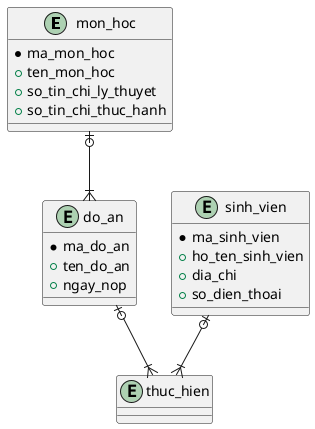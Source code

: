@startuml

entity "mon_hoc" as mon_hoc {
	* ma_mon_hoc
	+ ten_mon_hoc
	+ so_tin_chi_ly_thuyet
	+ so_tin_chi_thuc_hanh
}

entity "do_an" as do_an {
	* ma_do_an
	+ ten_do_an
	+ ngay_nop
}

entity "sinh_vien" as sinh_vien {
	* ma_sinh_vien
	+ ho_ten_sinh_vien
	+ dia_chi
	+ so_dien_thoai
}

entity "thuc_hien" as thuc_hien {
}

mon_hoc |o--|{ do_an

sinh_vien |o--|{ thuc_hien

do_an |o--|{ thuc_hien

@enduml